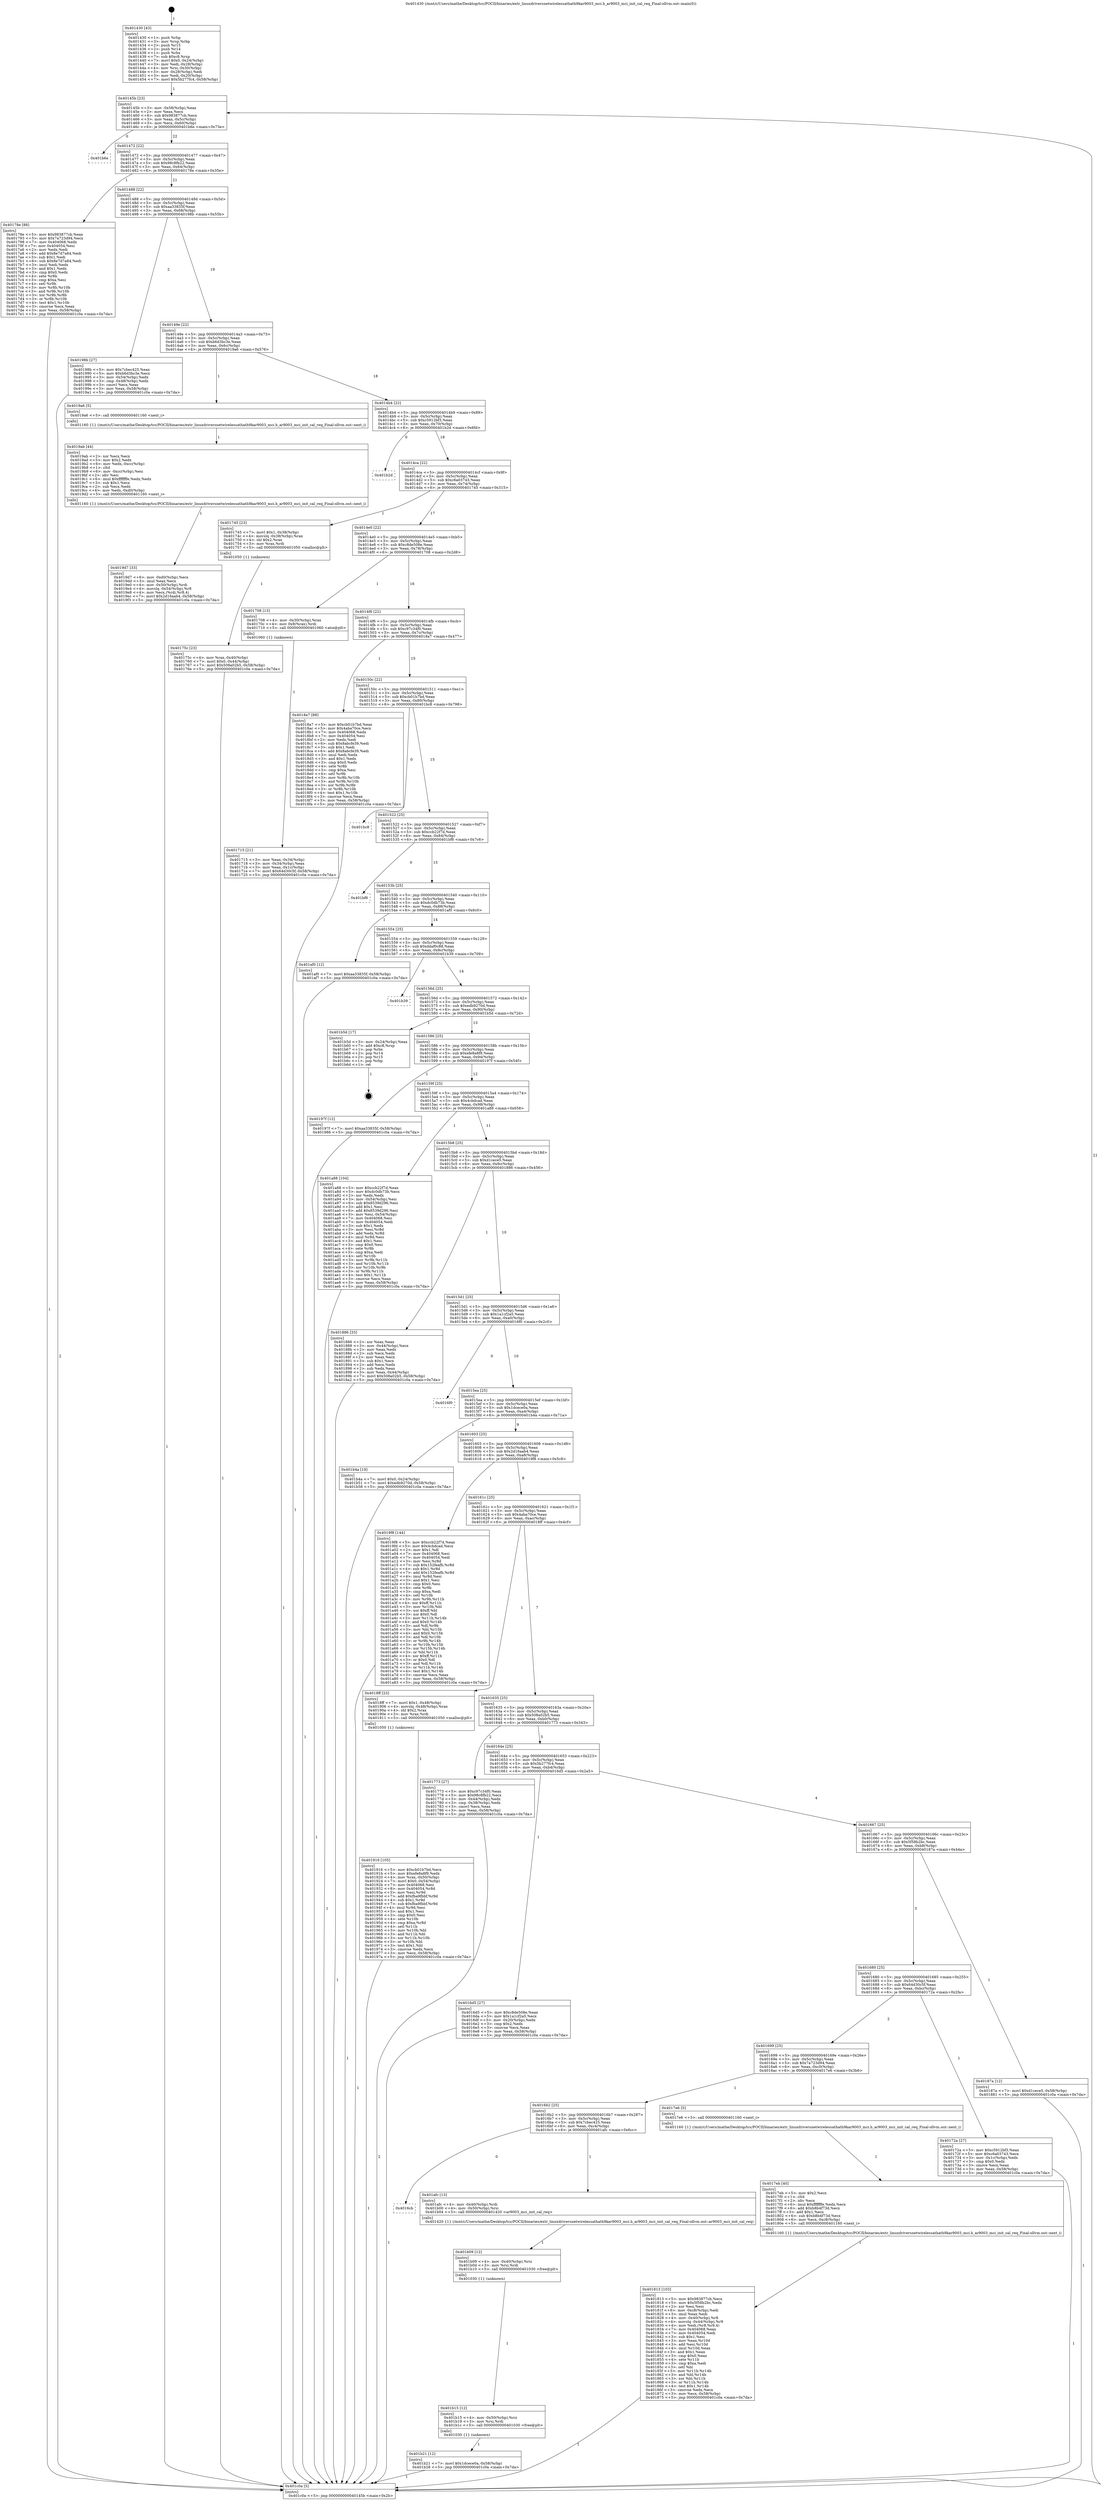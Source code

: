 digraph "0x401430" {
  label = "0x401430 (/mnt/c/Users/mathe/Desktop/tcc/POCII/binaries/extr_linuxdriversnetwirelessathath9kar9003_mci.h_ar9003_mci_init_cal_req_Final-ollvm.out::main(0))"
  labelloc = "t"
  node[shape=record]

  Entry [label="",width=0.3,height=0.3,shape=circle,fillcolor=black,style=filled]
  "0x40145b" [label="{
     0x40145b [23]\l
     | [instrs]\l
     &nbsp;&nbsp;0x40145b \<+3\>: mov -0x58(%rbp),%eax\l
     &nbsp;&nbsp;0x40145e \<+2\>: mov %eax,%ecx\l
     &nbsp;&nbsp;0x401460 \<+6\>: sub $0x983877cb,%ecx\l
     &nbsp;&nbsp;0x401466 \<+3\>: mov %eax,-0x5c(%rbp)\l
     &nbsp;&nbsp;0x401469 \<+3\>: mov %ecx,-0x60(%rbp)\l
     &nbsp;&nbsp;0x40146c \<+6\>: je 0000000000401b6e \<main+0x73e\>\l
  }"]
  "0x401b6e" [label="{
     0x401b6e\l
  }", style=dashed]
  "0x401472" [label="{
     0x401472 [22]\l
     | [instrs]\l
     &nbsp;&nbsp;0x401472 \<+5\>: jmp 0000000000401477 \<main+0x47\>\l
     &nbsp;&nbsp;0x401477 \<+3\>: mov -0x5c(%rbp),%eax\l
     &nbsp;&nbsp;0x40147a \<+5\>: sub $0x98c8fb22,%eax\l
     &nbsp;&nbsp;0x40147f \<+3\>: mov %eax,-0x64(%rbp)\l
     &nbsp;&nbsp;0x401482 \<+6\>: je 000000000040178e \<main+0x35e\>\l
  }"]
  Exit [label="",width=0.3,height=0.3,shape=circle,fillcolor=black,style=filled,peripheries=2]
  "0x40178e" [label="{
     0x40178e [88]\l
     | [instrs]\l
     &nbsp;&nbsp;0x40178e \<+5\>: mov $0x983877cb,%eax\l
     &nbsp;&nbsp;0x401793 \<+5\>: mov $0x7a723d94,%ecx\l
     &nbsp;&nbsp;0x401798 \<+7\>: mov 0x404068,%edx\l
     &nbsp;&nbsp;0x40179f \<+7\>: mov 0x404054,%esi\l
     &nbsp;&nbsp;0x4017a6 \<+2\>: mov %edx,%edi\l
     &nbsp;&nbsp;0x4017a8 \<+6\>: add $0x8e7d7a84,%edi\l
     &nbsp;&nbsp;0x4017ae \<+3\>: sub $0x1,%edi\l
     &nbsp;&nbsp;0x4017b1 \<+6\>: sub $0x8e7d7a84,%edi\l
     &nbsp;&nbsp;0x4017b7 \<+3\>: imul %edi,%edx\l
     &nbsp;&nbsp;0x4017ba \<+3\>: and $0x1,%edx\l
     &nbsp;&nbsp;0x4017bd \<+3\>: cmp $0x0,%edx\l
     &nbsp;&nbsp;0x4017c0 \<+4\>: sete %r8b\l
     &nbsp;&nbsp;0x4017c4 \<+3\>: cmp $0xa,%esi\l
     &nbsp;&nbsp;0x4017c7 \<+4\>: setl %r9b\l
     &nbsp;&nbsp;0x4017cb \<+3\>: mov %r8b,%r10b\l
     &nbsp;&nbsp;0x4017ce \<+3\>: and %r9b,%r10b\l
     &nbsp;&nbsp;0x4017d1 \<+3\>: xor %r9b,%r8b\l
     &nbsp;&nbsp;0x4017d4 \<+3\>: or %r8b,%r10b\l
     &nbsp;&nbsp;0x4017d7 \<+4\>: test $0x1,%r10b\l
     &nbsp;&nbsp;0x4017db \<+3\>: cmovne %ecx,%eax\l
     &nbsp;&nbsp;0x4017de \<+3\>: mov %eax,-0x58(%rbp)\l
     &nbsp;&nbsp;0x4017e1 \<+5\>: jmp 0000000000401c0a \<main+0x7da\>\l
  }"]
  "0x401488" [label="{
     0x401488 [22]\l
     | [instrs]\l
     &nbsp;&nbsp;0x401488 \<+5\>: jmp 000000000040148d \<main+0x5d\>\l
     &nbsp;&nbsp;0x40148d \<+3\>: mov -0x5c(%rbp),%eax\l
     &nbsp;&nbsp;0x401490 \<+5\>: sub $0xaa33835f,%eax\l
     &nbsp;&nbsp;0x401495 \<+3\>: mov %eax,-0x68(%rbp)\l
     &nbsp;&nbsp;0x401498 \<+6\>: je 000000000040198b \<main+0x55b\>\l
  }"]
  "0x401b21" [label="{
     0x401b21 [12]\l
     | [instrs]\l
     &nbsp;&nbsp;0x401b21 \<+7\>: movl $0x1dcece0a,-0x58(%rbp)\l
     &nbsp;&nbsp;0x401b28 \<+5\>: jmp 0000000000401c0a \<main+0x7da\>\l
  }"]
  "0x40198b" [label="{
     0x40198b [27]\l
     | [instrs]\l
     &nbsp;&nbsp;0x40198b \<+5\>: mov $0x7cbec425,%eax\l
     &nbsp;&nbsp;0x401990 \<+5\>: mov $0xb6d3bc3e,%ecx\l
     &nbsp;&nbsp;0x401995 \<+3\>: mov -0x54(%rbp),%edx\l
     &nbsp;&nbsp;0x401998 \<+3\>: cmp -0x48(%rbp),%edx\l
     &nbsp;&nbsp;0x40199b \<+3\>: cmovl %ecx,%eax\l
     &nbsp;&nbsp;0x40199e \<+3\>: mov %eax,-0x58(%rbp)\l
     &nbsp;&nbsp;0x4019a1 \<+5\>: jmp 0000000000401c0a \<main+0x7da\>\l
  }"]
  "0x40149e" [label="{
     0x40149e [22]\l
     | [instrs]\l
     &nbsp;&nbsp;0x40149e \<+5\>: jmp 00000000004014a3 \<main+0x73\>\l
     &nbsp;&nbsp;0x4014a3 \<+3\>: mov -0x5c(%rbp),%eax\l
     &nbsp;&nbsp;0x4014a6 \<+5\>: sub $0xb6d3bc3e,%eax\l
     &nbsp;&nbsp;0x4014ab \<+3\>: mov %eax,-0x6c(%rbp)\l
     &nbsp;&nbsp;0x4014ae \<+6\>: je 00000000004019a6 \<main+0x576\>\l
  }"]
  "0x401b15" [label="{
     0x401b15 [12]\l
     | [instrs]\l
     &nbsp;&nbsp;0x401b15 \<+4\>: mov -0x50(%rbp),%rsi\l
     &nbsp;&nbsp;0x401b19 \<+3\>: mov %rsi,%rdi\l
     &nbsp;&nbsp;0x401b1c \<+5\>: call 0000000000401030 \<free@plt\>\l
     | [calls]\l
     &nbsp;&nbsp;0x401030 \{1\} (unknown)\l
  }"]
  "0x4019a6" [label="{
     0x4019a6 [5]\l
     | [instrs]\l
     &nbsp;&nbsp;0x4019a6 \<+5\>: call 0000000000401160 \<next_i\>\l
     | [calls]\l
     &nbsp;&nbsp;0x401160 \{1\} (/mnt/c/Users/mathe/Desktop/tcc/POCII/binaries/extr_linuxdriversnetwirelessathath9kar9003_mci.h_ar9003_mci_init_cal_req_Final-ollvm.out::next_i)\l
  }"]
  "0x4014b4" [label="{
     0x4014b4 [22]\l
     | [instrs]\l
     &nbsp;&nbsp;0x4014b4 \<+5\>: jmp 00000000004014b9 \<main+0x89\>\l
     &nbsp;&nbsp;0x4014b9 \<+3\>: mov -0x5c(%rbp),%eax\l
     &nbsp;&nbsp;0x4014bc \<+5\>: sub $0xc5912bf3,%eax\l
     &nbsp;&nbsp;0x4014c1 \<+3\>: mov %eax,-0x70(%rbp)\l
     &nbsp;&nbsp;0x4014c4 \<+6\>: je 0000000000401b2d \<main+0x6fd\>\l
  }"]
  "0x401b09" [label="{
     0x401b09 [12]\l
     | [instrs]\l
     &nbsp;&nbsp;0x401b09 \<+4\>: mov -0x40(%rbp),%rsi\l
     &nbsp;&nbsp;0x401b0d \<+3\>: mov %rsi,%rdi\l
     &nbsp;&nbsp;0x401b10 \<+5\>: call 0000000000401030 \<free@plt\>\l
     | [calls]\l
     &nbsp;&nbsp;0x401030 \{1\} (unknown)\l
  }"]
  "0x401b2d" [label="{
     0x401b2d\l
  }", style=dashed]
  "0x4014ca" [label="{
     0x4014ca [22]\l
     | [instrs]\l
     &nbsp;&nbsp;0x4014ca \<+5\>: jmp 00000000004014cf \<main+0x9f\>\l
     &nbsp;&nbsp;0x4014cf \<+3\>: mov -0x5c(%rbp),%eax\l
     &nbsp;&nbsp;0x4014d2 \<+5\>: sub $0xc6a03743,%eax\l
     &nbsp;&nbsp;0x4014d7 \<+3\>: mov %eax,-0x74(%rbp)\l
     &nbsp;&nbsp;0x4014da \<+6\>: je 0000000000401745 \<main+0x315\>\l
  }"]
  "0x4016cb" [label="{
     0x4016cb\l
  }", style=dashed]
  "0x401745" [label="{
     0x401745 [23]\l
     | [instrs]\l
     &nbsp;&nbsp;0x401745 \<+7\>: movl $0x1,-0x38(%rbp)\l
     &nbsp;&nbsp;0x40174c \<+4\>: movslq -0x38(%rbp),%rax\l
     &nbsp;&nbsp;0x401750 \<+4\>: shl $0x2,%rax\l
     &nbsp;&nbsp;0x401754 \<+3\>: mov %rax,%rdi\l
     &nbsp;&nbsp;0x401757 \<+5\>: call 0000000000401050 \<malloc@plt\>\l
     | [calls]\l
     &nbsp;&nbsp;0x401050 \{1\} (unknown)\l
  }"]
  "0x4014e0" [label="{
     0x4014e0 [22]\l
     | [instrs]\l
     &nbsp;&nbsp;0x4014e0 \<+5\>: jmp 00000000004014e5 \<main+0xb5\>\l
     &nbsp;&nbsp;0x4014e5 \<+3\>: mov -0x5c(%rbp),%eax\l
     &nbsp;&nbsp;0x4014e8 \<+5\>: sub $0xc8de508e,%eax\l
     &nbsp;&nbsp;0x4014ed \<+3\>: mov %eax,-0x78(%rbp)\l
     &nbsp;&nbsp;0x4014f0 \<+6\>: je 0000000000401708 \<main+0x2d8\>\l
  }"]
  "0x401afc" [label="{
     0x401afc [13]\l
     | [instrs]\l
     &nbsp;&nbsp;0x401afc \<+4\>: mov -0x40(%rbp),%rdi\l
     &nbsp;&nbsp;0x401b00 \<+4\>: mov -0x50(%rbp),%rsi\l
     &nbsp;&nbsp;0x401b04 \<+5\>: call 0000000000401420 \<ar9003_mci_init_cal_req\>\l
     | [calls]\l
     &nbsp;&nbsp;0x401420 \{1\} (/mnt/c/Users/mathe/Desktop/tcc/POCII/binaries/extr_linuxdriversnetwirelessathath9kar9003_mci.h_ar9003_mci_init_cal_req_Final-ollvm.out::ar9003_mci_init_cal_req)\l
  }"]
  "0x401708" [label="{
     0x401708 [13]\l
     | [instrs]\l
     &nbsp;&nbsp;0x401708 \<+4\>: mov -0x30(%rbp),%rax\l
     &nbsp;&nbsp;0x40170c \<+4\>: mov 0x8(%rax),%rdi\l
     &nbsp;&nbsp;0x401710 \<+5\>: call 0000000000401060 \<atoi@plt\>\l
     | [calls]\l
     &nbsp;&nbsp;0x401060 \{1\} (unknown)\l
  }"]
  "0x4014f6" [label="{
     0x4014f6 [22]\l
     | [instrs]\l
     &nbsp;&nbsp;0x4014f6 \<+5\>: jmp 00000000004014fb \<main+0xcb\>\l
     &nbsp;&nbsp;0x4014fb \<+3\>: mov -0x5c(%rbp),%eax\l
     &nbsp;&nbsp;0x4014fe \<+5\>: sub $0xc97c34f0,%eax\l
     &nbsp;&nbsp;0x401503 \<+3\>: mov %eax,-0x7c(%rbp)\l
     &nbsp;&nbsp;0x401506 \<+6\>: je 00000000004018a7 \<main+0x477\>\l
  }"]
  "0x4019d7" [label="{
     0x4019d7 [33]\l
     | [instrs]\l
     &nbsp;&nbsp;0x4019d7 \<+6\>: mov -0xd0(%rbp),%ecx\l
     &nbsp;&nbsp;0x4019dd \<+3\>: imul %eax,%ecx\l
     &nbsp;&nbsp;0x4019e0 \<+4\>: mov -0x50(%rbp),%rdi\l
     &nbsp;&nbsp;0x4019e4 \<+4\>: movslq -0x54(%rbp),%r8\l
     &nbsp;&nbsp;0x4019e8 \<+4\>: mov %ecx,(%rdi,%r8,4)\l
     &nbsp;&nbsp;0x4019ec \<+7\>: movl $0x2d16aab4,-0x58(%rbp)\l
     &nbsp;&nbsp;0x4019f3 \<+5\>: jmp 0000000000401c0a \<main+0x7da\>\l
  }"]
  "0x4018a7" [label="{
     0x4018a7 [88]\l
     | [instrs]\l
     &nbsp;&nbsp;0x4018a7 \<+5\>: mov $0xcb01b7bd,%eax\l
     &nbsp;&nbsp;0x4018ac \<+5\>: mov $0x4aba70ce,%ecx\l
     &nbsp;&nbsp;0x4018b1 \<+7\>: mov 0x404068,%edx\l
     &nbsp;&nbsp;0x4018b8 \<+7\>: mov 0x404054,%esi\l
     &nbsp;&nbsp;0x4018bf \<+2\>: mov %edx,%edi\l
     &nbsp;&nbsp;0x4018c1 \<+6\>: sub $0x8abcfe39,%edi\l
     &nbsp;&nbsp;0x4018c7 \<+3\>: sub $0x1,%edi\l
     &nbsp;&nbsp;0x4018ca \<+6\>: add $0x8abcfe39,%edi\l
     &nbsp;&nbsp;0x4018d0 \<+3\>: imul %edi,%edx\l
     &nbsp;&nbsp;0x4018d3 \<+3\>: and $0x1,%edx\l
     &nbsp;&nbsp;0x4018d6 \<+3\>: cmp $0x0,%edx\l
     &nbsp;&nbsp;0x4018d9 \<+4\>: sete %r8b\l
     &nbsp;&nbsp;0x4018dd \<+3\>: cmp $0xa,%esi\l
     &nbsp;&nbsp;0x4018e0 \<+4\>: setl %r9b\l
     &nbsp;&nbsp;0x4018e4 \<+3\>: mov %r8b,%r10b\l
     &nbsp;&nbsp;0x4018e7 \<+3\>: and %r9b,%r10b\l
     &nbsp;&nbsp;0x4018ea \<+3\>: xor %r9b,%r8b\l
     &nbsp;&nbsp;0x4018ed \<+3\>: or %r8b,%r10b\l
     &nbsp;&nbsp;0x4018f0 \<+4\>: test $0x1,%r10b\l
     &nbsp;&nbsp;0x4018f4 \<+3\>: cmovne %ecx,%eax\l
     &nbsp;&nbsp;0x4018f7 \<+3\>: mov %eax,-0x58(%rbp)\l
     &nbsp;&nbsp;0x4018fa \<+5\>: jmp 0000000000401c0a \<main+0x7da\>\l
  }"]
  "0x40150c" [label="{
     0x40150c [22]\l
     | [instrs]\l
     &nbsp;&nbsp;0x40150c \<+5\>: jmp 0000000000401511 \<main+0xe1\>\l
     &nbsp;&nbsp;0x401511 \<+3\>: mov -0x5c(%rbp),%eax\l
     &nbsp;&nbsp;0x401514 \<+5\>: sub $0xcb01b7bd,%eax\l
     &nbsp;&nbsp;0x401519 \<+3\>: mov %eax,-0x80(%rbp)\l
     &nbsp;&nbsp;0x40151c \<+6\>: je 0000000000401bc8 \<main+0x798\>\l
  }"]
  "0x4019ab" [label="{
     0x4019ab [44]\l
     | [instrs]\l
     &nbsp;&nbsp;0x4019ab \<+2\>: xor %ecx,%ecx\l
     &nbsp;&nbsp;0x4019ad \<+5\>: mov $0x2,%edx\l
     &nbsp;&nbsp;0x4019b2 \<+6\>: mov %edx,-0xcc(%rbp)\l
     &nbsp;&nbsp;0x4019b8 \<+1\>: cltd\l
     &nbsp;&nbsp;0x4019b9 \<+6\>: mov -0xcc(%rbp),%esi\l
     &nbsp;&nbsp;0x4019bf \<+2\>: idiv %esi\l
     &nbsp;&nbsp;0x4019c1 \<+6\>: imul $0xfffffffe,%edx,%edx\l
     &nbsp;&nbsp;0x4019c7 \<+3\>: sub $0x1,%ecx\l
     &nbsp;&nbsp;0x4019ca \<+2\>: sub %ecx,%edx\l
     &nbsp;&nbsp;0x4019cc \<+6\>: mov %edx,-0xd0(%rbp)\l
     &nbsp;&nbsp;0x4019d2 \<+5\>: call 0000000000401160 \<next_i\>\l
     | [calls]\l
     &nbsp;&nbsp;0x401160 \{1\} (/mnt/c/Users/mathe/Desktop/tcc/POCII/binaries/extr_linuxdriversnetwirelessathath9kar9003_mci.h_ar9003_mci_init_cal_req_Final-ollvm.out::next_i)\l
  }"]
  "0x401bc8" [label="{
     0x401bc8\l
  }", style=dashed]
  "0x401522" [label="{
     0x401522 [25]\l
     | [instrs]\l
     &nbsp;&nbsp;0x401522 \<+5\>: jmp 0000000000401527 \<main+0xf7\>\l
     &nbsp;&nbsp;0x401527 \<+3\>: mov -0x5c(%rbp),%eax\l
     &nbsp;&nbsp;0x40152a \<+5\>: sub $0xccb22f7d,%eax\l
     &nbsp;&nbsp;0x40152f \<+6\>: mov %eax,-0x84(%rbp)\l
     &nbsp;&nbsp;0x401535 \<+6\>: je 0000000000401bf6 \<main+0x7c6\>\l
  }"]
  "0x401916" [label="{
     0x401916 [105]\l
     | [instrs]\l
     &nbsp;&nbsp;0x401916 \<+5\>: mov $0xcb01b7bd,%ecx\l
     &nbsp;&nbsp;0x40191b \<+5\>: mov $0xefe8a8f9,%edx\l
     &nbsp;&nbsp;0x401920 \<+4\>: mov %rax,-0x50(%rbp)\l
     &nbsp;&nbsp;0x401924 \<+7\>: movl $0x0,-0x54(%rbp)\l
     &nbsp;&nbsp;0x40192b \<+7\>: mov 0x404068,%esi\l
     &nbsp;&nbsp;0x401932 \<+8\>: mov 0x404054,%r8d\l
     &nbsp;&nbsp;0x40193a \<+3\>: mov %esi,%r9d\l
     &nbsp;&nbsp;0x40193d \<+7\>: add $0xfba9fbbf,%r9d\l
     &nbsp;&nbsp;0x401944 \<+4\>: sub $0x1,%r9d\l
     &nbsp;&nbsp;0x401948 \<+7\>: sub $0xfba9fbbf,%r9d\l
     &nbsp;&nbsp;0x40194f \<+4\>: imul %r9d,%esi\l
     &nbsp;&nbsp;0x401953 \<+3\>: and $0x1,%esi\l
     &nbsp;&nbsp;0x401956 \<+3\>: cmp $0x0,%esi\l
     &nbsp;&nbsp;0x401959 \<+4\>: sete %r10b\l
     &nbsp;&nbsp;0x40195d \<+4\>: cmp $0xa,%r8d\l
     &nbsp;&nbsp;0x401961 \<+4\>: setl %r11b\l
     &nbsp;&nbsp;0x401965 \<+3\>: mov %r10b,%bl\l
     &nbsp;&nbsp;0x401968 \<+3\>: and %r11b,%bl\l
     &nbsp;&nbsp;0x40196b \<+3\>: xor %r11b,%r10b\l
     &nbsp;&nbsp;0x40196e \<+3\>: or %r10b,%bl\l
     &nbsp;&nbsp;0x401971 \<+3\>: test $0x1,%bl\l
     &nbsp;&nbsp;0x401974 \<+3\>: cmovne %edx,%ecx\l
     &nbsp;&nbsp;0x401977 \<+3\>: mov %ecx,-0x58(%rbp)\l
     &nbsp;&nbsp;0x40197a \<+5\>: jmp 0000000000401c0a \<main+0x7da\>\l
  }"]
  "0x401bf6" [label="{
     0x401bf6\l
  }", style=dashed]
  "0x40153b" [label="{
     0x40153b [25]\l
     | [instrs]\l
     &nbsp;&nbsp;0x40153b \<+5\>: jmp 0000000000401540 \<main+0x110\>\l
     &nbsp;&nbsp;0x401540 \<+3\>: mov -0x5c(%rbp),%eax\l
     &nbsp;&nbsp;0x401543 \<+5\>: sub $0xdc0db73b,%eax\l
     &nbsp;&nbsp;0x401548 \<+6\>: mov %eax,-0x88(%rbp)\l
     &nbsp;&nbsp;0x40154e \<+6\>: je 0000000000401af0 \<main+0x6c0\>\l
  }"]
  "0x401813" [label="{
     0x401813 [103]\l
     | [instrs]\l
     &nbsp;&nbsp;0x401813 \<+5\>: mov $0x983877cb,%ecx\l
     &nbsp;&nbsp;0x401818 \<+5\>: mov $0x5f58b2bc,%edx\l
     &nbsp;&nbsp;0x40181d \<+2\>: xor %esi,%esi\l
     &nbsp;&nbsp;0x40181f \<+6\>: mov -0xc8(%rbp),%edi\l
     &nbsp;&nbsp;0x401825 \<+3\>: imul %eax,%edi\l
     &nbsp;&nbsp;0x401828 \<+4\>: mov -0x40(%rbp),%r8\l
     &nbsp;&nbsp;0x40182c \<+4\>: movslq -0x44(%rbp),%r9\l
     &nbsp;&nbsp;0x401830 \<+4\>: mov %edi,(%r8,%r9,4)\l
     &nbsp;&nbsp;0x401834 \<+7\>: mov 0x404068,%eax\l
     &nbsp;&nbsp;0x40183b \<+7\>: mov 0x404054,%edi\l
     &nbsp;&nbsp;0x401842 \<+3\>: sub $0x1,%esi\l
     &nbsp;&nbsp;0x401845 \<+3\>: mov %eax,%r10d\l
     &nbsp;&nbsp;0x401848 \<+3\>: add %esi,%r10d\l
     &nbsp;&nbsp;0x40184b \<+4\>: imul %r10d,%eax\l
     &nbsp;&nbsp;0x40184f \<+3\>: and $0x1,%eax\l
     &nbsp;&nbsp;0x401852 \<+3\>: cmp $0x0,%eax\l
     &nbsp;&nbsp;0x401855 \<+4\>: sete %r11b\l
     &nbsp;&nbsp;0x401859 \<+3\>: cmp $0xa,%edi\l
     &nbsp;&nbsp;0x40185c \<+3\>: setl %bl\l
     &nbsp;&nbsp;0x40185f \<+3\>: mov %r11b,%r14b\l
     &nbsp;&nbsp;0x401862 \<+3\>: and %bl,%r14b\l
     &nbsp;&nbsp;0x401865 \<+3\>: xor %bl,%r11b\l
     &nbsp;&nbsp;0x401868 \<+3\>: or %r11b,%r14b\l
     &nbsp;&nbsp;0x40186b \<+4\>: test $0x1,%r14b\l
     &nbsp;&nbsp;0x40186f \<+3\>: cmovne %edx,%ecx\l
     &nbsp;&nbsp;0x401872 \<+3\>: mov %ecx,-0x58(%rbp)\l
     &nbsp;&nbsp;0x401875 \<+5\>: jmp 0000000000401c0a \<main+0x7da\>\l
  }"]
  "0x401af0" [label="{
     0x401af0 [12]\l
     | [instrs]\l
     &nbsp;&nbsp;0x401af0 \<+7\>: movl $0xaa33835f,-0x58(%rbp)\l
     &nbsp;&nbsp;0x401af7 \<+5\>: jmp 0000000000401c0a \<main+0x7da\>\l
  }"]
  "0x401554" [label="{
     0x401554 [25]\l
     | [instrs]\l
     &nbsp;&nbsp;0x401554 \<+5\>: jmp 0000000000401559 \<main+0x129\>\l
     &nbsp;&nbsp;0x401559 \<+3\>: mov -0x5c(%rbp),%eax\l
     &nbsp;&nbsp;0x40155c \<+5\>: sub $0xddaf0c88,%eax\l
     &nbsp;&nbsp;0x401561 \<+6\>: mov %eax,-0x8c(%rbp)\l
     &nbsp;&nbsp;0x401567 \<+6\>: je 0000000000401b39 \<main+0x709\>\l
  }"]
  "0x4017eb" [label="{
     0x4017eb [40]\l
     | [instrs]\l
     &nbsp;&nbsp;0x4017eb \<+5\>: mov $0x2,%ecx\l
     &nbsp;&nbsp;0x4017f0 \<+1\>: cltd\l
     &nbsp;&nbsp;0x4017f1 \<+2\>: idiv %ecx\l
     &nbsp;&nbsp;0x4017f3 \<+6\>: imul $0xfffffffe,%edx,%ecx\l
     &nbsp;&nbsp;0x4017f9 \<+6\>: add $0xb8b4f73d,%ecx\l
     &nbsp;&nbsp;0x4017ff \<+3\>: add $0x1,%ecx\l
     &nbsp;&nbsp;0x401802 \<+6\>: sub $0xb8b4f73d,%ecx\l
     &nbsp;&nbsp;0x401808 \<+6\>: mov %ecx,-0xc8(%rbp)\l
     &nbsp;&nbsp;0x40180e \<+5\>: call 0000000000401160 \<next_i\>\l
     | [calls]\l
     &nbsp;&nbsp;0x401160 \{1\} (/mnt/c/Users/mathe/Desktop/tcc/POCII/binaries/extr_linuxdriversnetwirelessathath9kar9003_mci.h_ar9003_mci_init_cal_req_Final-ollvm.out::next_i)\l
  }"]
  "0x401b39" [label="{
     0x401b39\l
  }", style=dashed]
  "0x40156d" [label="{
     0x40156d [25]\l
     | [instrs]\l
     &nbsp;&nbsp;0x40156d \<+5\>: jmp 0000000000401572 \<main+0x142\>\l
     &nbsp;&nbsp;0x401572 \<+3\>: mov -0x5c(%rbp),%eax\l
     &nbsp;&nbsp;0x401575 \<+5\>: sub $0xedb9270d,%eax\l
     &nbsp;&nbsp;0x40157a \<+6\>: mov %eax,-0x90(%rbp)\l
     &nbsp;&nbsp;0x401580 \<+6\>: je 0000000000401b5d \<main+0x72d\>\l
  }"]
  "0x4016b2" [label="{
     0x4016b2 [25]\l
     | [instrs]\l
     &nbsp;&nbsp;0x4016b2 \<+5\>: jmp 00000000004016b7 \<main+0x287\>\l
     &nbsp;&nbsp;0x4016b7 \<+3\>: mov -0x5c(%rbp),%eax\l
     &nbsp;&nbsp;0x4016ba \<+5\>: sub $0x7cbec425,%eax\l
     &nbsp;&nbsp;0x4016bf \<+6\>: mov %eax,-0xc4(%rbp)\l
     &nbsp;&nbsp;0x4016c5 \<+6\>: je 0000000000401afc \<main+0x6cc\>\l
  }"]
  "0x401b5d" [label="{
     0x401b5d [17]\l
     | [instrs]\l
     &nbsp;&nbsp;0x401b5d \<+3\>: mov -0x24(%rbp),%eax\l
     &nbsp;&nbsp;0x401b60 \<+7\>: add $0xc8,%rsp\l
     &nbsp;&nbsp;0x401b67 \<+1\>: pop %rbx\l
     &nbsp;&nbsp;0x401b68 \<+2\>: pop %r14\l
     &nbsp;&nbsp;0x401b6a \<+2\>: pop %r15\l
     &nbsp;&nbsp;0x401b6c \<+1\>: pop %rbp\l
     &nbsp;&nbsp;0x401b6d \<+1\>: ret\l
  }"]
  "0x401586" [label="{
     0x401586 [25]\l
     | [instrs]\l
     &nbsp;&nbsp;0x401586 \<+5\>: jmp 000000000040158b \<main+0x15b\>\l
     &nbsp;&nbsp;0x40158b \<+3\>: mov -0x5c(%rbp),%eax\l
     &nbsp;&nbsp;0x40158e \<+5\>: sub $0xefe8a8f9,%eax\l
     &nbsp;&nbsp;0x401593 \<+6\>: mov %eax,-0x94(%rbp)\l
     &nbsp;&nbsp;0x401599 \<+6\>: je 000000000040197f \<main+0x54f\>\l
  }"]
  "0x4017e6" [label="{
     0x4017e6 [5]\l
     | [instrs]\l
     &nbsp;&nbsp;0x4017e6 \<+5\>: call 0000000000401160 \<next_i\>\l
     | [calls]\l
     &nbsp;&nbsp;0x401160 \{1\} (/mnt/c/Users/mathe/Desktop/tcc/POCII/binaries/extr_linuxdriversnetwirelessathath9kar9003_mci.h_ar9003_mci_init_cal_req_Final-ollvm.out::next_i)\l
  }"]
  "0x40197f" [label="{
     0x40197f [12]\l
     | [instrs]\l
     &nbsp;&nbsp;0x40197f \<+7\>: movl $0xaa33835f,-0x58(%rbp)\l
     &nbsp;&nbsp;0x401986 \<+5\>: jmp 0000000000401c0a \<main+0x7da\>\l
  }"]
  "0x40159f" [label="{
     0x40159f [25]\l
     | [instrs]\l
     &nbsp;&nbsp;0x40159f \<+5\>: jmp 00000000004015a4 \<main+0x174\>\l
     &nbsp;&nbsp;0x4015a4 \<+3\>: mov -0x5c(%rbp),%eax\l
     &nbsp;&nbsp;0x4015a7 \<+5\>: sub $0x4cbdcad,%eax\l
     &nbsp;&nbsp;0x4015ac \<+6\>: mov %eax,-0x98(%rbp)\l
     &nbsp;&nbsp;0x4015b2 \<+6\>: je 0000000000401a88 \<main+0x658\>\l
  }"]
  "0x40175c" [label="{
     0x40175c [23]\l
     | [instrs]\l
     &nbsp;&nbsp;0x40175c \<+4\>: mov %rax,-0x40(%rbp)\l
     &nbsp;&nbsp;0x401760 \<+7\>: movl $0x0,-0x44(%rbp)\l
     &nbsp;&nbsp;0x401767 \<+7\>: movl $0x508a02b5,-0x58(%rbp)\l
     &nbsp;&nbsp;0x40176e \<+5\>: jmp 0000000000401c0a \<main+0x7da\>\l
  }"]
  "0x401a88" [label="{
     0x401a88 [104]\l
     | [instrs]\l
     &nbsp;&nbsp;0x401a88 \<+5\>: mov $0xccb22f7d,%eax\l
     &nbsp;&nbsp;0x401a8d \<+5\>: mov $0xdc0db73b,%ecx\l
     &nbsp;&nbsp;0x401a92 \<+2\>: xor %edx,%edx\l
     &nbsp;&nbsp;0x401a94 \<+3\>: mov -0x54(%rbp),%esi\l
     &nbsp;&nbsp;0x401a97 \<+6\>: sub $0x8539d296,%esi\l
     &nbsp;&nbsp;0x401a9d \<+3\>: add $0x1,%esi\l
     &nbsp;&nbsp;0x401aa0 \<+6\>: add $0x8539d296,%esi\l
     &nbsp;&nbsp;0x401aa6 \<+3\>: mov %esi,-0x54(%rbp)\l
     &nbsp;&nbsp;0x401aa9 \<+7\>: mov 0x404068,%esi\l
     &nbsp;&nbsp;0x401ab0 \<+7\>: mov 0x404054,%edi\l
     &nbsp;&nbsp;0x401ab7 \<+3\>: sub $0x1,%edx\l
     &nbsp;&nbsp;0x401aba \<+3\>: mov %esi,%r8d\l
     &nbsp;&nbsp;0x401abd \<+3\>: add %edx,%r8d\l
     &nbsp;&nbsp;0x401ac0 \<+4\>: imul %r8d,%esi\l
     &nbsp;&nbsp;0x401ac4 \<+3\>: and $0x1,%esi\l
     &nbsp;&nbsp;0x401ac7 \<+3\>: cmp $0x0,%esi\l
     &nbsp;&nbsp;0x401aca \<+4\>: sete %r9b\l
     &nbsp;&nbsp;0x401ace \<+3\>: cmp $0xa,%edi\l
     &nbsp;&nbsp;0x401ad1 \<+4\>: setl %r10b\l
     &nbsp;&nbsp;0x401ad5 \<+3\>: mov %r9b,%r11b\l
     &nbsp;&nbsp;0x401ad8 \<+3\>: and %r10b,%r11b\l
     &nbsp;&nbsp;0x401adb \<+3\>: xor %r10b,%r9b\l
     &nbsp;&nbsp;0x401ade \<+3\>: or %r9b,%r11b\l
     &nbsp;&nbsp;0x401ae1 \<+4\>: test $0x1,%r11b\l
     &nbsp;&nbsp;0x401ae5 \<+3\>: cmovne %ecx,%eax\l
     &nbsp;&nbsp;0x401ae8 \<+3\>: mov %eax,-0x58(%rbp)\l
     &nbsp;&nbsp;0x401aeb \<+5\>: jmp 0000000000401c0a \<main+0x7da\>\l
  }"]
  "0x4015b8" [label="{
     0x4015b8 [25]\l
     | [instrs]\l
     &nbsp;&nbsp;0x4015b8 \<+5\>: jmp 00000000004015bd \<main+0x18d\>\l
     &nbsp;&nbsp;0x4015bd \<+3\>: mov -0x5c(%rbp),%eax\l
     &nbsp;&nbsp;0x4015c0 \<+5\>: sub $0xd1cece5,%eax\l
     &nbsp;&nbsp;0x4015c5 \<+6\>: mov %eax,-0x9c(%rbp)\l
     &nbsp;&nbsp;0x4015cb \<+6\>: je 0000000000401886 \<main+0x456\>\l
  }"]
  "0x401699" [label="{
     0x401699 [25]\l
     | [instrs]\l
     &nbsp;&nbsp;0x401699 \<+5\>: jmp 000000000040169e \<main+0x26e\>\l
     &nbsp;&nbsp;0x40169e \<+3\>: mov -0x5c(%rbp),%eax\l
     &nbsp;&nbsp;0x4016a1 \<+5\>: sub $0x7a723d94,%eax\l
     &nbsp;&nbsp;0x4016a6 \<+6\>: mov %eax,-0xc0(%rbp)\l
     &nbsp;&nbsp;0x4016ac \<+6\>: je 00000000004017e6 \<main+0x3b6\>\l
  }"]
  "0x401886" [label="{
     0x401886 [33]\l
     | [instrs]\l
     &nbsp;&nbsp;0x401886 \<+2\>: xor %eax,%eax\l
     &nbsp;&nbsp;0x401888 \<+3\>: mov -0x44(%rbp),%ecx\l
     &nbsp;&nbsp;0x40188b \<+2\>: mov %eax,%edx\l
     &nbsp;&nbsp;0x40188d \<+2\>: sub %ecx,%edx\l
     &nbsp;&nbsp;0x40188f \<+2\>: mov %eax,%ecx\l
     &nbsp;&nbsp;0x401891 \<+3\>: sub $0x1,%ecx\l
     &nbsp;&nbsp;0x401894 \<+2\>: add %ecx,%edx\l
     &nbsp;&nbsp;0x401896 \<+2\>: sub %edx,%eax\l
     &nbsp;&nbsp;0x401898 \<+3\>: mov %eax,-0x44(%rbp)\l
     &nbsp;&nbsp;0x40189b \<+7\>: movl $0x508a02b5,-0x58(%rbp)\l
     &nbsp;&nbsp;0x4018a2 \<+5\>: jmp 0000000000401c0a \<main+0x7da\>\l
  }"]
  "0x4015d1" [label="{
     0x4015d1 [25]\l
     | [instrs]\l
     &nbsp;&nbsp;0x4015d1 \<+5\>: jmp 00000000004015d6 \<main+0x1a6\>\l
     &nbsp;&nbsp;0x4015d6 \<+3\>: mov -0x5c(%rbp),%eax\l
     &nbsp;&nbsp;0x4015d9 \<+5\>: sub $0x1a1cf2a5,%eax\l
     &nbsp;&nbsp;0x4015de \<+6\>: mov %eax,-0xa0(%rbp)\l
     &nbsp;&nbsp;0x4015e4 \<+6\>: je 00000000004016f0 \<main+0x2c0\>\l
  }"]
  "0x40172a" [label="{
     0x40172a [27]\l
     | [instrs]\l
     &nbsp;&nbsp;0x40172a \<+5\>: mov $0xc5912bf3,%eax\l
     &nbsp;&nbsp;0x40172f \<+5\>: mov $0xc6a03743,%ecx\l
     &nbsp;&nbsp;0x401734 \<+3\>: mov -0x1c(%rbp),%edx\l
     &nbsp;&nbsp;0x401737 \<+3\>: cmp $0x0,%edx\l
     &nbsp;&nbsp;0x40173a \<+3\>: cmove %ecx,%eax\l
     &nbsp;&nbsp;0x40173d \<+3\>: mov %eax,-0x58(%rbp)\l
     &nbsp;&nbsp;0x401740 \<+5\>: jmp 0000000000401c0a \<main+0x7da\>\l
  }"]
  "0x4016f0" [label="{
     0x4016f0\l
  }", style=dashed]
  "0x4015ea" [label="{
     0x4015ea [25]\l
     | [instrs]\l
     &nbsp;&nbsp;0x4015ea \<+5\>: jmp 00000000004015ef \<main+0x1bf\>\l
     &nbsp;&nbsp;0x4015ef \<+3\>: mov -0x5c(%rbp),%eax\l
     &nbsp;&nbsp;0x4015f2 \<+5\>: sub $0x1dcece0a,%eax\l
     &nbsp;&nbsp;0x4015f7 \<+6\>: mov %eax,-0xa4(%rbp)\l
     &nbsp;&nbsp;0x4015fd \<+6\>: je 0000000000401b4a \<main+0x71a\>\l
  }"]
  "0x401680" [label="{
     0x401680 [25]\l
     | [instrs]\l
     &nbsp;&nbsp;0x401680 \<+5\>: jmp 0000000000401685 \<main+0x255\>\l
     &nbsp;&nbsp;0x401685 \<+3\>: mov -0x5c(%rbp),%eax\l
     &nbsp;&nbsp;0x401688 \<+5\>: sub $0x64d30c5f,%eax\l
     &nbsp;&nbsp;0x40168d \<+6\>: mov %eax,-0xbc(%rbp)\l
     &nbsp;&nbsp;0x401693 \<+6\>: je 000000000040172a \<main+0x2fa\>\l
  }"]
  "0x401b4a" [label="{
     0x401b4a [19]\l
     | [instrs]\l
     &nbsp;&nbsp;0x401b4a \<+7\>: movl $0x0,-0x24(%rbp)\l
     &nbsp;&nbsp;0x401b51 \<+7\>: movl $0xedb9270d,-0x58(%rbp)\l
     &nbsp;&nbsp;0x401b58 \<+5\>: jmp 0000000000401c0a \<main+0x7da\>\l
  }"]
  "0x401603" [label="{
     0x401603 [25]\l
     | [instrs]\l
     &nbsp;&nbsp;0x401603 \<+5\>: jmp 0000000000401608 \<main+0x1d8\>\l
     &nbsp;&nbsp;0x401608 \<+3\>: mov -0x5c(%rbp),%eax\l
     &nbsp;&nbsp;0x40160b \<+5\>: sub $0x2d16aab4,%eax\l
     &nbsp;&nbsp;0x401610 \<+6\>: mov %eax,-0xa8(%rbp)\l
     &nbsp;&nbsp;0x401616 \<+6\>: je 00000000004019f8 \<main+0x5c8\>\l
  }"]
  "0x40187a" [label="{
     0x40187a [12]\l
     | [instrs]\l
     &nbsp;&nbsp;0x40187a \<+7\>: movl $0xd1cece5,-0x58(%rbp)\l
     &nbsp;&nbsp;0x401881 \<+5\>: jmp 0000000000401c0a \<main+0x7da\>\l
  }"]
  "0x4019f8" [label="{
     0x4019f8 [144]\l
     | [instrs]\l
     &nbsp;&nbsp;0x4019f8 \<+5\>: mov $0xccb22f7d,%eax\l
     &nbsp;&nbsp;0x4019fd \<+5\>: mov $0x4cbdcad,%ecx\l
     &nbsp;&nbsp;0x401a02 \<+2\>: mov $0x1,%dl\l
     &nbsp;&nbsp;0x401a04 \<+7\>: mov 0x404068,%esi\l
     &nbsp;&nbsp;0x401a0b \<+7\>: mov 0x404054,%edi\l
     &nbsp;&nbsp;0x401a12 \<+3\>: mov %esi,%r8d\l
     &nbsp;&nbsp;0x401a15 \<+7\>: sub $0x152feafb,%r8d\l
     &nbsp;&nbsp;0x401a1c \<+4\>: sub $0x1,%r8d\l
     &nbsp;&nbsp;0x401a20 \<+7\>: add $0x152feafb,%r8d\l
     &nbsp;&nbsp;0x401a27 \<+4\>: imul %r8d,%esi\l
     &nbsp;&nbsp;0x401a2b \<+3\>: and $0x1,%esi\l
     &nbsp;&nbsp;0x401a2e \<+3\>: cmp $0x0,%esi\l
     &nbsp;&nbsp;0x401a31 \<+4\>: sete %r9b\l
     &nbsp;&nbsp;0x401a35 \<+3\>: cmp $0xa,%edi\l
     &nbsp;&nbsp;0x401a38 \<+4\>: setl %r10b\l
     &nbsp;&nbsp;0x401a3c \<+3\>: mov %r9b,%r11b\l
     &nbsp;&nbsp;0x401a3f \<+4\>: xor $0xff,%r11b\l
     &nbsp;&nbsp;0x401a43 \<+3\>: mov %r10b,%bl\l
     &nbsp;&nbsp;0x401a46 \<+3\>: xor $0xff,%bl\l
     &nbsp;&nbsp;0x401a49 \<+3\>: xor $0x0,%dl\l
     &nbsp;&nbsp;0x401a4c \<+3\>: mov %r11b,%r14b\l
     &nbsp;&nbsp;0x401a4f \<+4\>: and $0x0,%r14b\l
     &nbsp;&nbsp;0x401a53 \<+3\>: and %dl,%r9b\l
     &nbsp;&nbsp;0x401a56 \<+3\>: mov %bl,%r15b\l
     &nbsp;&nbsp;0x401a59 \<+4\>: and $0x0,%r15b\l
     &nbsp;&nbsp;0x401a5d \<+3\>: and %dl,%r10b\l
     &nbsp;&nbsp;0x401a60 \<+3\>: or %r9b,%r14b\l
     &nbsp;&nbsp;0x401a63 \<+3\>: or %r10b,%r15b\l
     &nbsp;&nbsp;0x401a66 \<+3\>: xor %r15b,%r14b\l
     &nbsp;&nbsp;0x401a69 \<+3\>: or %bl,%r11b\l
     &nbsp;&nbsp;0x401a6c \<+4\>: xor $0xff,%r11b\l
     &nbsp;&nbsp;0x401a70 \<+3\>: or $0x0,%dl\l
     &nbsp;&nbsp;0x401a73 \<+3\>: and %dl,%r11b\l
     &nbsp;&nbsp;0x401a76 \<+3\>: or %r11b,%r14b\l
     &nbsp;&nbsp;0x401a79 \<+4\>: test $0x1,%r14b\l
     &nbsp;&nbsp;0x401a7d \<+3\>: cmovne %ecx,%eax\l
     &nbsp;&nbsp;0x401a80 \<+3\>: mov %eax,-0x58(%rbp)\l
     &nbsp;&nbsp;0x401a83 \<+5\>: jmp 0000000000401c0a \<main+0x7da\>\l
  }"]
  "0x40161c" [label="{
     0x40161c [25]\l
     | [instrs]\l
     &nbsp;&nbsp;0x40161c \<+5\>: jmp 0000000000401621 \<main+0x1f1\>\l
     &nbsp;&nbsp;0x401621 \<+3\>: mov -0x5c(%rbp),%eax\l
     &nbsp;&nbsp;0x401624 \<+5\>: sub $0x4aba70ce,%eax\l
     &nbsp;&nbsp;0x401629 \<+6\>: mov %eax,-0xac(%rbp)\l
     &nbsp;&nbsp;0x40162f \<+6\>: je 00000000004018ff \<main+0x4cf\>\l
  }"]
  "0x401715" [label="{
     0x401715 [21]\l
     | [instrs]\l
     &nbsp;&nbsp;0x401715 \<+3\>: mov %eax,-0x34(%rbp)\l
     &nbsp;&nbsp;0x401718 \<+3\>: mov -0x34(%rbp),%eax\l
     &nbsp;&nbsp;0x40171b \<+3\>: mov %eax,-0x1c(%rbp)\l
     &nbsp;&nbsp;0x40171e \<+7\>: movl $0x64d30c5f,-0x58(%rbp)\l
     &nbsp;&nbsp;0x401725 \<+5\>: jmp 0000000000401c0a \<main+0x7da\>\l
  }"]
  "0x4018ff" [label="{
     0x4018ff [23]\l
     | [instrs]\l
     &nbsp;&nbsp;0x4018ff \<+7\>: movl $0x1,-0x48(%rbp)\l
     &nbsp;&nbsp;0x401906 \<+4\>: movslq -0x48(%rbp),%rax\l
     &nbsp;&nbsp;0x40190a \<+4\>: shl $0x2,%rax\l
     &nbsp;&nbsp;0x40190e \<+3\>: mov %rax,%rdi\l
     &nbsp;&nbsp;0x401911 \<+5\>: call 0000000000401050 \<malloc@plt\>\l
     | [calls]\l
     &nbsp;&nbsp;0x401050 \{1\} (unknown)\l
  }"]
  "0x401635" [label="{
     0x401635 [25]\l
     | [instrs]\l
     &nbsp;&nbsp;0x401635 \<+5\>: jmp 000000000040163a \<main+0x20a\>\l
     &nbsp;&nbsp;0x40163a \<+3\>: mov -0x5c(%rbp),%eax\l
     &nbsp;&nbsp;0x40163d \<+5\>: sub $0x508a02b5,%eax\l
     &nbsp;&nbsp;0x401642 \<+6\>: mov %eax,-0xb0(%rbp)\l
     &nbsp;&nbsp;0x401648 \<+6\>: je 0000000000401773 \<main+0x343\>\l
  }"]
  "0x401430" [label="{
     0x401430 [43]\l
     | [instrs]\l
     &nbsp;&nbsp;0x401430 \<+1\>: push %rbp\l
     &nbsp;&nbsp;0x401431 \<+3\>: mov %rsp,%rbp\l
     &nbsp;&nbsp;0x401434 \<+2\>: push %r15\l
     &nbsp;&nbsp;0x401436 \<+2\>: push %r14\l
     &nbsp;&nbsp;0x401438 \<+1\>: push %rbx\l
     &nbsp;&nbsp;0x401439 \<+7\>: sub $0xc8,%rsp\l
     &nbsp;&nbsp;0x401440 \<+7\>: movl $0x0,-0x24(%rbp)\l
     &nbsp;&nbsp;0x401447 \<+3\>: mov %edi,-0x28(%rbp)\l
     &nbsp;&nbsp;0x40144a \<+4\>: mov %rsi,-0x30(%rbp)\l
     &nbsp;&nbsp;0x40144e \<+3\>: mov -0x28(%rbp),%edi\l
     &nbsp;&nbsp;0x401451 \<+3\>: mov %edi,-0x20(%rbp)\l
     &nbsp;&nbsp;0x401454 \<+7\>: movl $0x5b277fc4,-0x58(%rbp)\l
  }"]
  "0x401773" [label="{
     0x401773 [27]\l
     | [instrs]\l
     &nbsp;&nbsp;0x401773 \<+5\>: mov $0xc97c34f0,%eax\l
     &nbsp;&nbsp;0x401778 \<+5\>: mov $0x98c8fb22,%ecx\l
     &nbsp;&nbsp;0x40177d \<+3\>: mov -0x44(%rbp),%edx\l
     &nbsp;&nbsp;0x401780 \<+3\>: cmp -0x38(%rbp),%edx\l
     &nbsp;&nbsp;0x401783 \<+3\>: cmovl %ecx,%eax\l
     &nbsp;&nbsp;0x401786 \<+3\>: mov %eax,-0x58(%rbp)\l
     &nbsp;&nbsp;0x401789 \<+5\>: jmp 0000000000401c0a \<main+0x7da\>\l
  }"]
  "0x40164e" [label="{
     0x40164e [25]\l
     | [instrs]\l
     &nbsp;&nbsp;0x40164e \<+5\>: jmp 0000000000401653 \<main+0x223\>\l
     &nbsp;&nbsp;0x401653 \<+3\>: mov -0x5c(%rbp),%eax\l
     &nbsp;&nbsp;0x401656 \<+5\>: sub $0x5b277fc4,%eax\l
     &nbsp;&nbsp;0x40165b \<+6\>: mov %eax,-0xb4(%rbp)\l
     &nbsp;&nbsp;0x401661 \<+6\>: je 00000000004016d5 \<main+0x2a5\>\l
  }"]
  "0x401c0a" [label="{
     0x401c0a [5]\l
     | [instrs]\l
     &nbsp;&nbsp;0x401c0a \<+5\>: jmp 000000000040145b \<main+0x2b\>\l
  }"]
  "0x4016d5" [label="{
     0x4016d5 [27]\l
     | [instrs]\l
     &nbsp;&nbsp;0x4016d5 \<+5\>: mov $0xc8de508e,%eax\l
     &nbsp;&nbsp;0x4016da \<+5\>: mov $0x1a1cf2a5,%ecx\l
     &nbsp;&nbsp;0x4016df \<+3\>: mov -0x20(%rbp),%edx\l
     &nbsp;&nbsp;0x4016e2 \<+3\>: cmp $0x2,%edx\l
     &nbsp;&nbsp;0x4016e5 \<+3\>: cmovne %ecx,%eax\l
     &nbsp;&nbsp;0x4016e8 \<+3\>: mov %eax,-0x58(%rbp)\l
     &nbsp;&nbsp;0x4016eb \<+5\>: jmp 0000000000401c0a \<main+0x7da\>\l
  }"]
  "0x401667" [label="{
     0x401667 [25]\l
     | [instrs]\l
     &nbsp;&nbsp;0x401667 \<+5\>: jmp 000000000040166c \<main+0x23c\>\l
     &nbsp;&nbsp;0x40166c \<+3\>: mov -0x5c(%rbp),%eax\l
     &nbsp;&nbsp;0x40166f \<+5\>: sub $0x5f58b2bc,%eax\l
     &nbsp;&nbsp;0x401674 \<+6\>: mov %eax,-0xb8(%rbp)\l
     &nbsp;&nbsp;0x40167a \<+6\>: je 000000000040187a \<main+0x44a\>\l
  }"]
  Entry -> "0x401430" [label=" 1"]
  "0x40145b" -> "0x401b6e" [label=" 0"]
  "0x40145b" -> "0x401472" [label=" 22"]
  "0x401b5d" -> Exit [label=" 1"]
  "0x401472" -> "0x40178e" [label=" 1"]
  "0x401472" -> "0x401488" [label=" 21"]
  "0x401b4a" -> "0x401c0a" [label=" 1"]
  "0x401488" -> "0x40198b" [label=" 2"]
  "0x401488" -> "0x40149e" [label=" 19"]
  "0x401b21" -> "0x401c0a" [label=" 1"]
  "0x40149e" -> "0x4019a6" [label=" 1"]
  "0x40149e" -> "0x4014b4" [label=" 18"]
  "0x401b15" -> "0x401b21" [label=" 1"]
  "0x4014b4" -> "0x401b2d" [label=" 0"]
  "0x4014b4" -> "0x4014ca" [label=" 18"]
  "0x401b09" -> "0x401b15" [label=" 1"]
  "0x4014ca" -> "0x401745" [label=" 1"]
  "0x4014ca" -> "0x4014e0" [label=" 17"]
  "0x401afc" -> "0x401b09" [label=" 1"]
  "0x4014e0" -> "0x401708" [label=" 1"]
  "0x4014e0" -> "0x4014f6" [label=" 16"]
  "0x4016b2" -> "0x4016cb" [label=" 0"]
  "0x4014f6" -> "0x4018a7" [label=" 1"]
  "0x4014f6" -> "0x40150c" [label=" 15"]
  "0x4016b2" -> "0x401afc" [label=" 1"]
  "0x40150c" -> "0x401bc8" [label=" 0"]
  "0x40150c" -> "0x401522" [label=" 15"]
  "0x401af0" -> "0x401c0a" [label=" 1"]
  "0x401522" -> "0x401bf6" [label=" 0"]
  "0x401522" -> "0x40153b" [label=" 15"]
  "0x401a88" -> "0x401c0a" [label=" 1"]
  "0x40153b" -> "0x401af0" [label=" 1"]
  "0x40153b" -> "0x401554" [label=" 14"]
  "0x4019f8" -> "0x401c0a" [label=" 1"]
  "0x401554" -> "0x401b39" [label=" 0"]
  "0x401554" -> "0x40156d" [label=" 14"]
  "0x4019d7" -> "0x401c0a" [label=" 1"]
  "0x40156d" -> "0x401b5d" [label=" 1"]
  "0x40156d" -> "0x401586" [label=" 13"]
  "0x4019ab" -> "0x4019d7" [label=" 1"]
  "0x401586" -> "0x40197f" [label=" 1"]
  "0x401586" -> "0x40159f" [label=" 12"]
  "0x4019a6" -> "0x4019ab" [label=" 1"]
  "0x40159f" -> "0x401a88" [label=" 1"]
  "0x40159f" -> "0x4015b8" [label=" 11"]
  "0x40197f" -> "0x401c0a" [label=" 1"]
  "0x4015b8" -> "0x401886" [label=" 1"]
  "0x4015b8" -> "0x4015d1" [label=" 10"]
  "0x401916" -> "0x401c0a" [label=" 1"]
  "0x4015d1" -> "0x4016f0" [label=" 0"]
  "0x4015d1" -> "0x4015ea" [label=" 10"]
  "0x4018ff" -> "0x401916" [label=" 1"]
  "0x4015ea" -> "0x401b4a" [label=" 1"]
  "0x4015ea" -> "0x401603" [label=" 9"]
  "0x401886" -> "0x401c0a" [label=" 1"]
  "0x401603" -> "0x4019f8" [label=" 1"]
  "0x401603" -> "0x40161c" [label=" 8"]
  "0x40187a" -> "0x401c0a" [label=" 1"]
  "0x40161c" -> "0x4018ff" [label=" 1"]
  "0x40161c" -> "0x401635" [label=" 7"]
  "0x4017eb" -> "0x401813" [label=" 1"]
  "0x401635" -> "0x401773" [label=" 2"]
  "0x401635" -> "0x40164e" [label=" 5"]
  "0x4017e6" -> "0x4017eb" [label=" 1"]
  "0x40164e" -> "0x4016d5" [label=" 1"]
  "0x40164e" -> "0x401667" [label=" 4"]
  "0x4016d5" -> "0x401c0a" [label=" 1"]
  "0x401430" -> "0x40145b" [label=" 1"]
  "0x401c0a" -> "0x40145b" [label=" 21"]
  "0x401708" -> "0x401715" [label=" 1"]
  "0x401715" -> "0x401c0a" [label=" 1"]
  "0x401813" -> "0x401c0a" [label=" 1"]
  "0x401667" -> "0x40187a" [label=" 1"]
  "0x401667" -> "0x401680" [label=" 3"]
  "0x4018a7" -> "0x401c0a" [label=" 1"]
  "0x401680" -> "0x40172a" [label=" 1"]
  "0x401680" -> "0x401699" [label=" 2"]
  "0x40172a" -> "0x401c0a" [label=" 1"]
  "0x401745" -> "0x40175c" [label=" 1"]
  "0x40175c" -> "0x401c0a" [label=" 1"]
  "0x401773" -> "0x401c0a" [label=" 2"]
  "0x40178e" -> "0x401c0a" [label=" 1"]
  "0x40198b" -> "0x401c0a" [label=" 2"]
  "0x401699" -> "0x4017e6" [label=" 1"]
  "0x401699" -> "0x4016b2" [label=" 1"]
}
